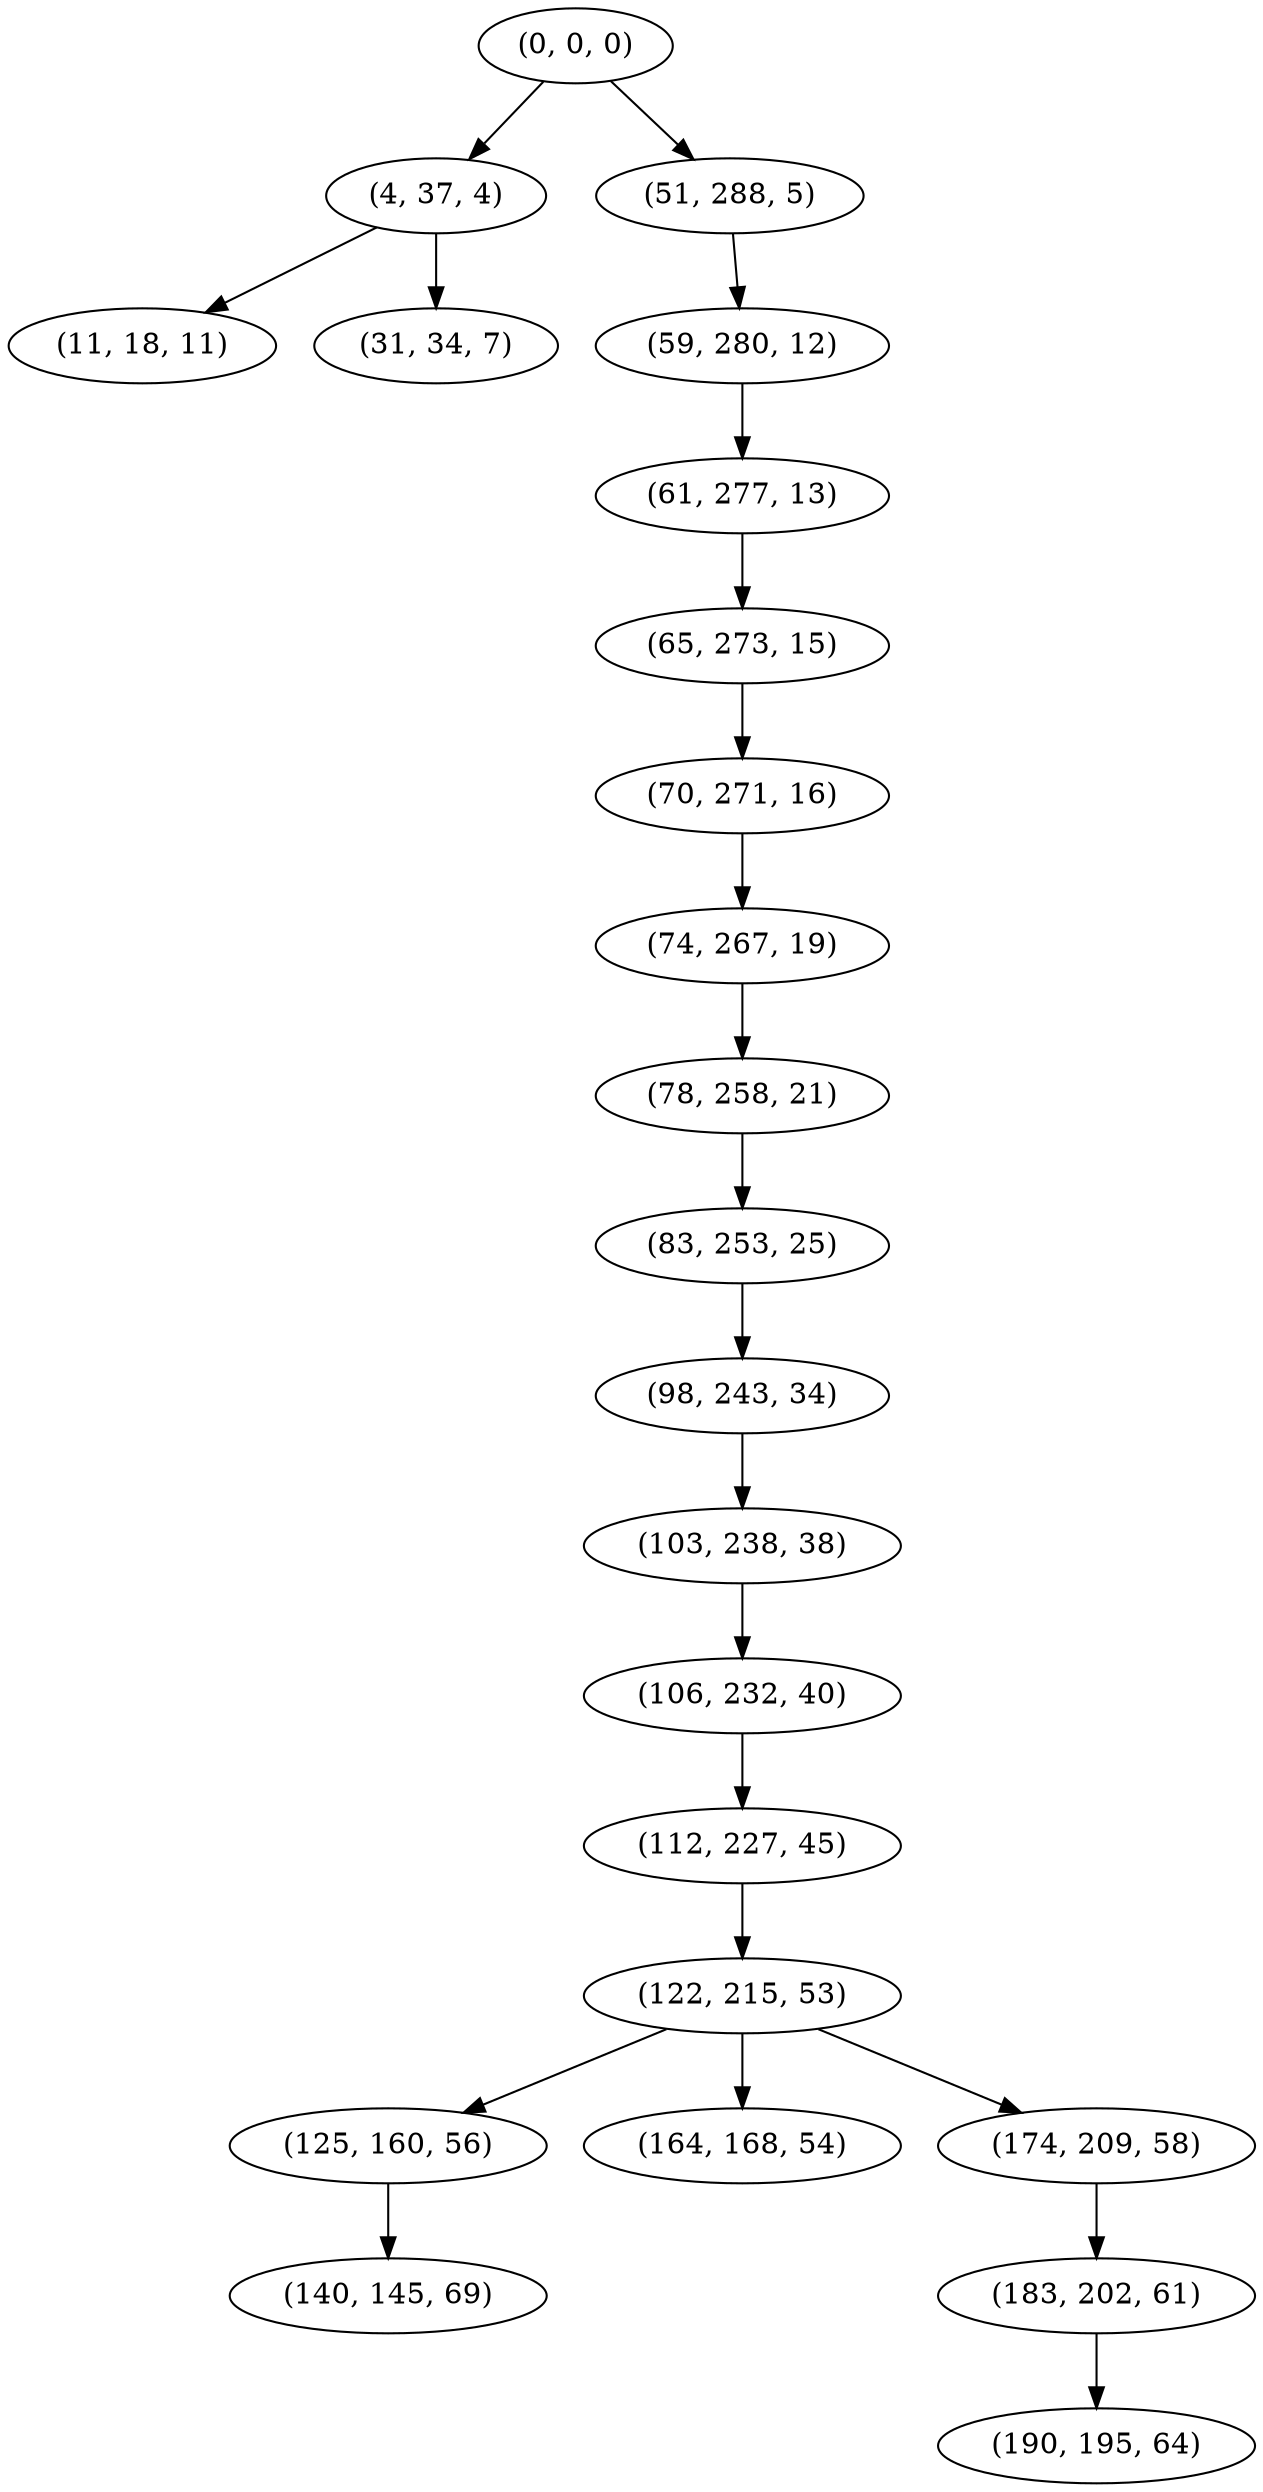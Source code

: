 digraph tree {
    "(0, 0, 0)";
    "(4, 37, 4)";
    "(11, 18, 11)";
    "(31, 34, 7)";
    "(51, 288, 5)";
    "(59, 280, 12)";
    "(61, 277, 13)";
    "(65, 273, 15)";
    "(70, 271, 16)";
    "(74, 267, 19)";
    "(78, 258, 21)";
    "(83, 253, 25)";
    "(98, 243, 34)";
    "(103, 238, 38)";
    "(106, 232, 40)";
    "(112, 227, 45)";
    "(122, 215, 53)";
    "(125, 160, 56)";
    "(140, 145, 69)";
    "(164, 168, 54)";
    "(174, 209, 58)";
    "(183, 202, 61)";
    "(190, 195, 64)";
    "(0, 0, 0)" -> "(4, 37, 4)";
    "(0, 0, 0)" -> "(51, 288, 5)";
    "(4, 37, 4)" -> "(11, 18, 11)";
    "(4, 37, 4)" -> "(31, 34, 7)";
    "(51, 288, 5)" -> "(59, 280, 12)";
    "(59, 280, 12)" -> "(61, 277, 13)";
    "(61, 277, 13)" -> "(65, 273, 15)";
    "(65, 273, 15)" -> "(70, 271, 16)";
    "(70, 271, 16)" -> "(74, 267, 19)";
    "(74, 267, 19)" -> "(78, 258, 21)";
    "(78, 258, 21)" -> "(83, 253, 25)";
    "(83, 253, 25)" -> "(98, 243, 34)";
    "(98, 243, 34)" -> "(103, 238, 38)";
    "(103, 238, 38)" -> "(106, 232, 40)";
    "(106, 232, 40)" -> "(112, 227, 45)";
    "(112, 227, 45)" -> "(122, 215, 53)";
    "(122, 215, 53)" -> "(125, 160, 56)";
    "(122, 215, 53)" -> "(164, 168, 54)";
    "(122, 215, 53)" -> "(174, 209, 58)";
    "(125, 160, 56)" -> "(140, 145, 69)";
    "(174, 209, 58)" -> "(183, 202, 61)";
    "(183, 202, 61)" -> "(190, 195, 64)";
}
